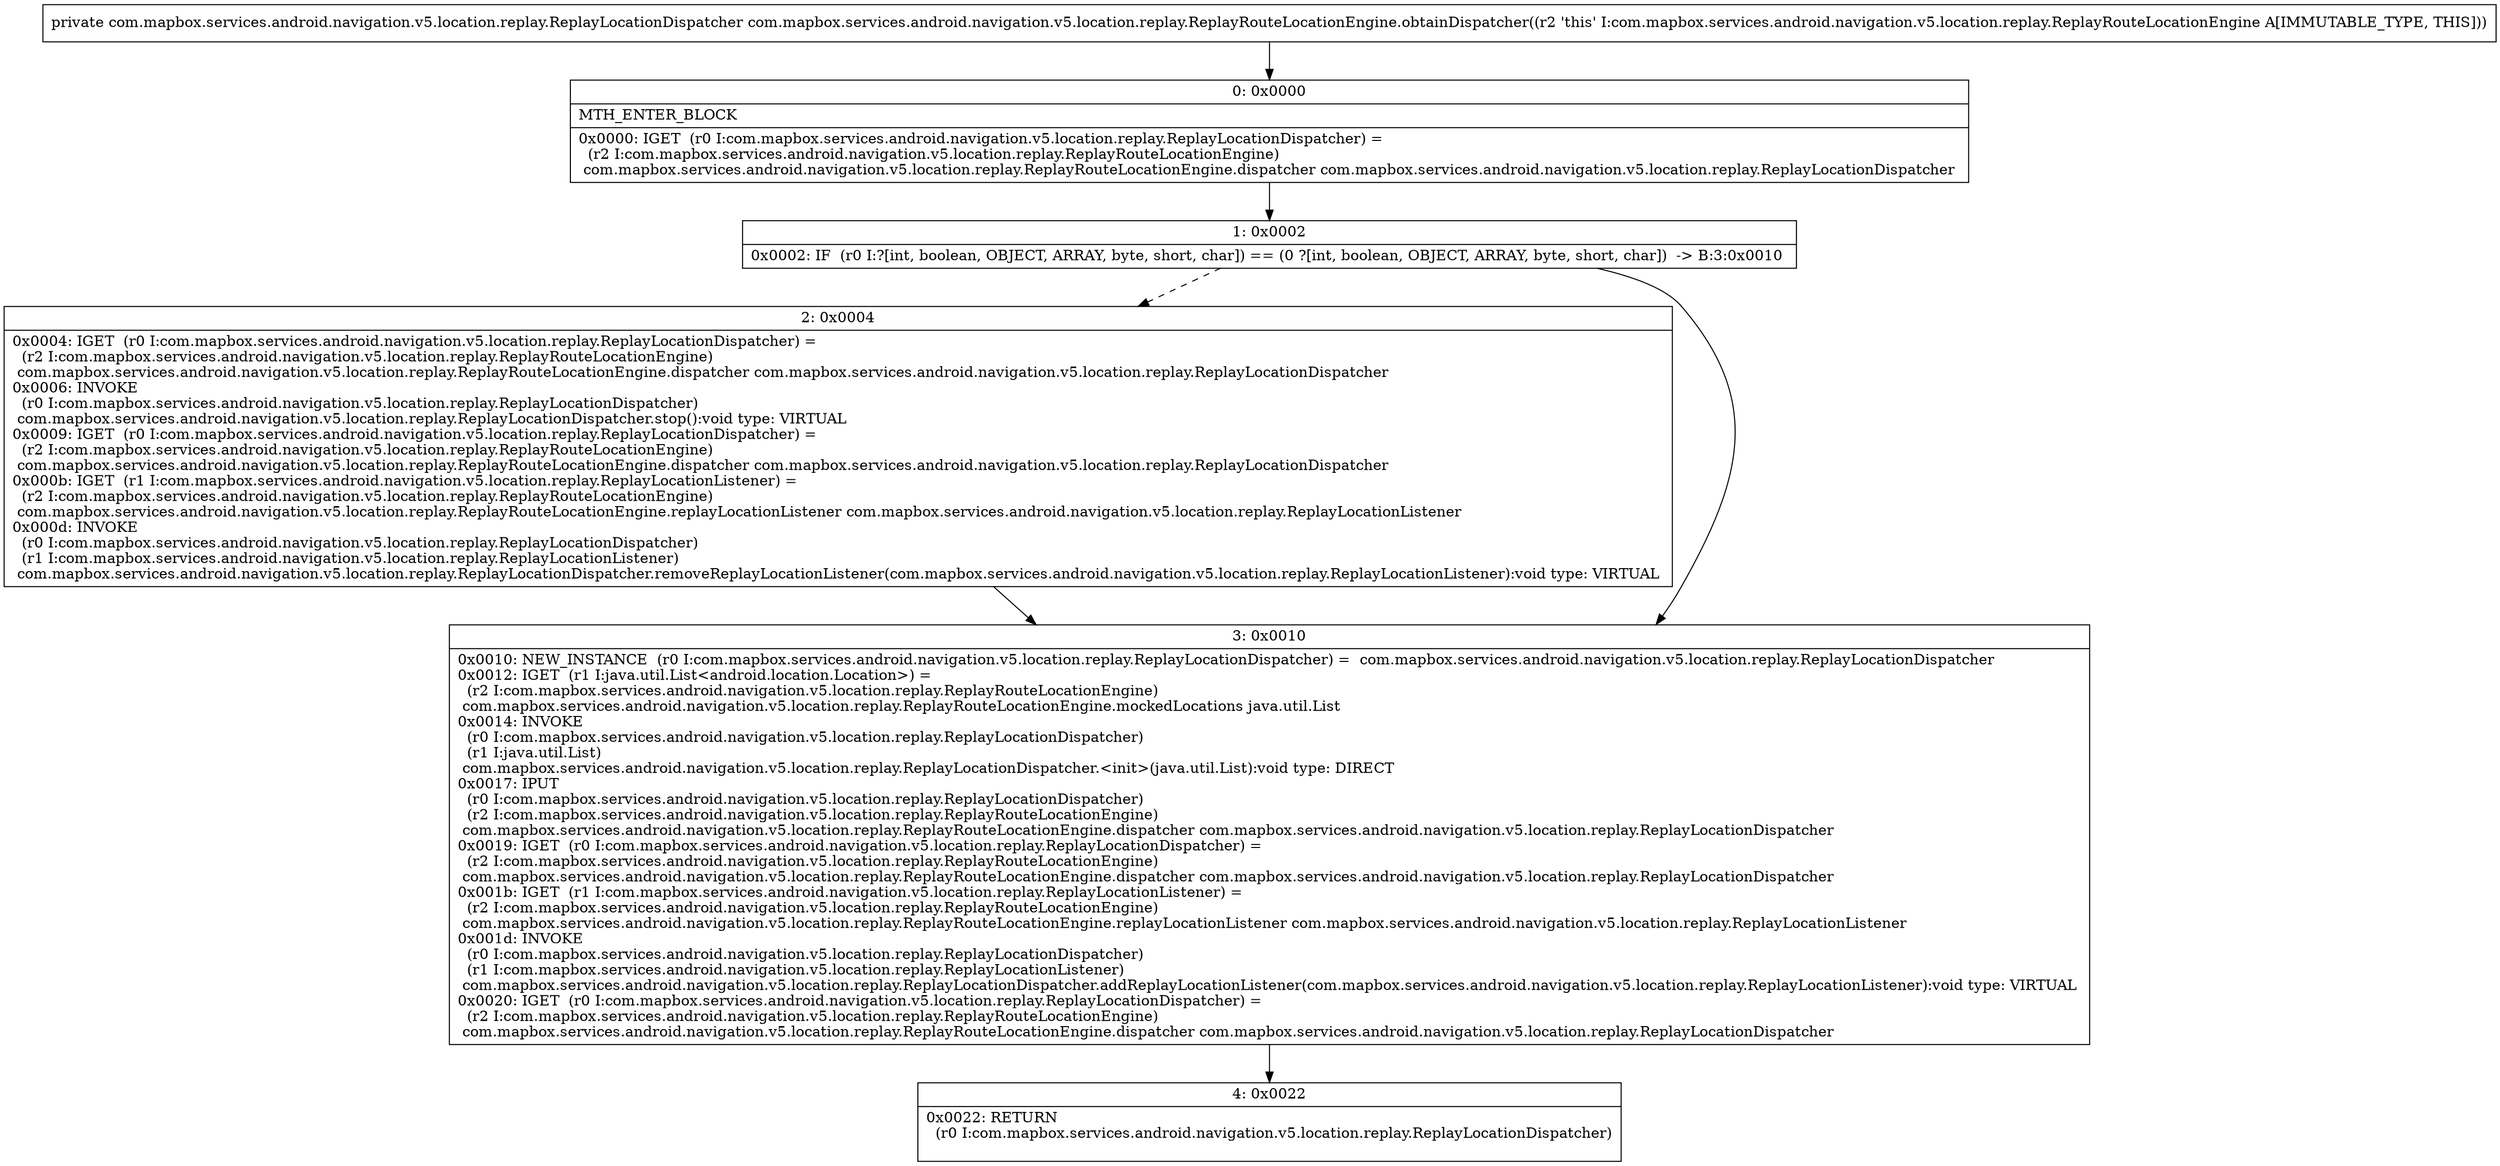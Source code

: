 digraph "CFG forcom.mapbox.services.android.navigation.v5.location.replay.ReplayRouteLocationEngine.obtainDispatcher()Lcom\/mapbox\/services\/android\/navigation\/v5\/location\/replay\/ReplayLocationDispatcher;" {
Node_0 [shape=record,label="{0\:\ 0x0000|MTH_ENTER_BLOCK\l|0x0000: IGET  (r0 I:com.mapbox.services.android.navigation.v5.location.replay.ReplayLocationDispatcher) = \l  (r2 I:com.mapbox.services.android.navigation.v5.location.replay.ReplayRouteLocationEngine)\l com.mapbox.services.android.navigation.v5.location.replay.ReplayRouteLocationEngine.dispatcher com.mapbox.services.android.navigation.v5.location.replay.ReplayLocationDispatcher \l}"];
Node_1 [shape=record,label="{1\:\ 0x0002|0x0002: IF  (r0 I:?[int, boolean, OBJECT, ARRAY, byte, short, char]) == (0 ?[int, boolean, OBJECT, ARRAY, byte, short, char])  \-\> B:3:0x0010 \l}"];
Node_2 [shape=record,label="{2\:\ 0x0004|0x0004: IGET  (r0 I:com.mapbox.services.android.navigation.v5.location.replay.ReplayLocationDispatcher) = \l  (r2 I:com.mapbox.services.android.navigation.v5.location.replay.ReplayRouteLocationEngine)\l com.mapbox.services.android.navigation.v5.location.replay.ReplayRouteLocationEngine.dispatcher com.mapbox.services.android.navigation.v5.location.replay.ReplayLocationDispatcher \l0x0006: INVOKE  \l  (r0 I:com.mapbox.services.android.navigation.v5.location.replay.ReplayLocationDispatcher)\l com.mapbox.services.android.navigation.v5.location.replay.ReplayLocationDispatcher.stop():void type: VIRTUAL \l0x0009: IGET  (r0 I:com.mapbox.services.android.navigation.v5.location.replay.ReplayLocationDispatcher) = \l  (r2 I:com.mapbox.services.android.navigation.v5.location.replay.ReplayRouteLocationEngine)\l com.mapbox.services.android.navigation.v5.location.replay.ReplayRouteLocationEngine.dispatcher com.mapbox.services.android.navigation.v5.location.replay.ReplayLocationDispatcher \l0x000b: IGET  (r1 I:com.mapbox.services.android.navigation.v5.location.replay.ReplayLocationListener) = \l  (r2 I:com.mapbox.services.android.navigation.v5.location.replay.ReplayRouteLocationEngine)\l com.mapbox.services.android.navigation.v5.location.replay.ReplayRouteLocationEngine.replayLocationListener com.mapbox.services.android.navigation.v5.location.replay.ReplayLocationListener \l0x000d: INVOKE  \l  (r0 I:com.mapbox.services.android.navigation.v5.location.replay.ReplayLocationDispatcher)\l  (r1 I:com.mapbox.services.android.navigation.v5.location.replay.ReplayLocationListener)\l com.mapbox.services.android.navigation.v5.location.replay.ReplayLocationDispatcher.removeReplayLocationListener(com.mapbox.services.android.navigation.v5.location.replay.ReplayLocationListener):void type: VIRTUAL \l}"];
Node_3 [shape=record,label="{3\:\ 0x0010|0x0010: NEW_INSTANCE  (r0 I:com.mapbox.services.android.navigation.v5.location.replay.ReplayLocationDispatcher) =  com.mapbox.services.android.navigation.v5.location.replay.ReplayLocationDispatcher \l0x0012: IGET  (r1 I:java.util.List\<android.location.Location\>) = \l  (r2 I:com.mapbox.services.android.navigation.v5.location.replay.ReplayRouteLocationEngine)\l com.mapbox.services.android.navigation.v5.location.replay.ReplayRouteLocationEngine.mockedLocations java.util.List \l0x0014: INVOKE  \l  (r0 I:com.mapbox.services.android.navigation.v5.location.replay.ReplayLocationDispatcher)\l  (r1 I:java.util.List)\l com.mapbox.services.android.navigation.v5.location.replay.ReplayLocationDispatcher.\<init\>(java.util.List):void type: DIRECT \l0x0017: IPUT  \l  (r0 I:com.mapbox.services.android.navigation.v5.location.replay.ReplayLocationDispatcher)\l  (r2 I:com.mapbox.services.android.navigation.v5.location.replay.ReplayRouteLocationEngine)\l com.mapbox.services.android.navigation.v5.location.replay.ReplayRouteLocationEngine.dispatcher com.mapbox.services.android.navigation.v5.location.replay.ReplayLocationDispatcher \l0x0019: IGET  (r0 I:com.mapbox.services.android.navigation.v5.location.replay.ReplayLocationDispatcher) = \l  (r2 I:com.mapbox.services.android.navigation.v5.location.replay.ReplayRouteLocationEngine)\l com.mapbox.services.android.navigation.v5.location.replay.ReplayRouteLocationEngine.dispatcher com.mapbox.services.android.navigation.v5.location.replay.ReplayLocationDispatcher \l0x001b: IGET  (r1 I:com.mapbox.services.android.navigation.v5.location.replay.ReplayLocationListener) = \l  (r2 I:com.mapbox.services.android.navigation.v5.location.replay.ReplayRouteLocationEngine)\l com.mapbox.services.android.navigation.v5.location.replay.ReplayRouteLocationEngine.replayLocationListener com.mapbox.services.android.navigation.v5.location.replay.ReplayLocationListener \l0x001d: INVOKE  \l  (r0 I:com.mapbox.services.android.navigation.v5.location.replay.ReplayLocationDispatcher)\l  (r1 I:com.mapbox.services.android.navigation.v5.location.replay.ReplayLocationListener)\l com.mapbox.services.android.navigation.v5.location.replay.ReplayLocationDispatcher.addReplayLocationListener(com.mapbox.services.android.navigation.v5.location.replay.ReplayLocationListener):void type: VIRTUAL \l0x0020: IGET  (r0 I:com.mapbox.services.android.navigation.v5.location.replay.ReplayLocationDispatcher) = \l  (r2 I:com.mapbox.services.android.navigation.v5.location.replay.ReplayRouteLocationEngine)\l com.mapbox.services.android.navigation.v5.location.replay.ReplayRouteLocationEngine.dispatcher com.mapbox.services.android.navigation.v5.location.replay.ReplayLocationDispatcher \l}"];
Node_4 [shape=record,label="{4\:\ 0x0022|0x0022: RETURN  \l  (r0 I:com.mapbox.services.android.navigation.v5.location.replay.ReplayLocationDispatcher)\l \l}"];
MethodNode[shape=record,label="{private com.mapbox.services.android.navigation.v5.location.replay.ReplayLocationDispatcher com.mapbox.services.android.navigation.v5.location.replay.ReplayRouteLocationEngine.obtainDispatcher((r2 'this' I:com.mapbox.services.android.navigation.v5.location.replay.ReplayRouteLocationEngine A[IMMUTABLE_TYPE, THIS])) }"];
MethodNode -> Node_0;
Node_0 -> Node_1;
Node_1 -> Node_2[style=dashed];
Node_1 -> Node_3;
Node_2 -> Node_3;
Node_3 -> Node_4;
}

